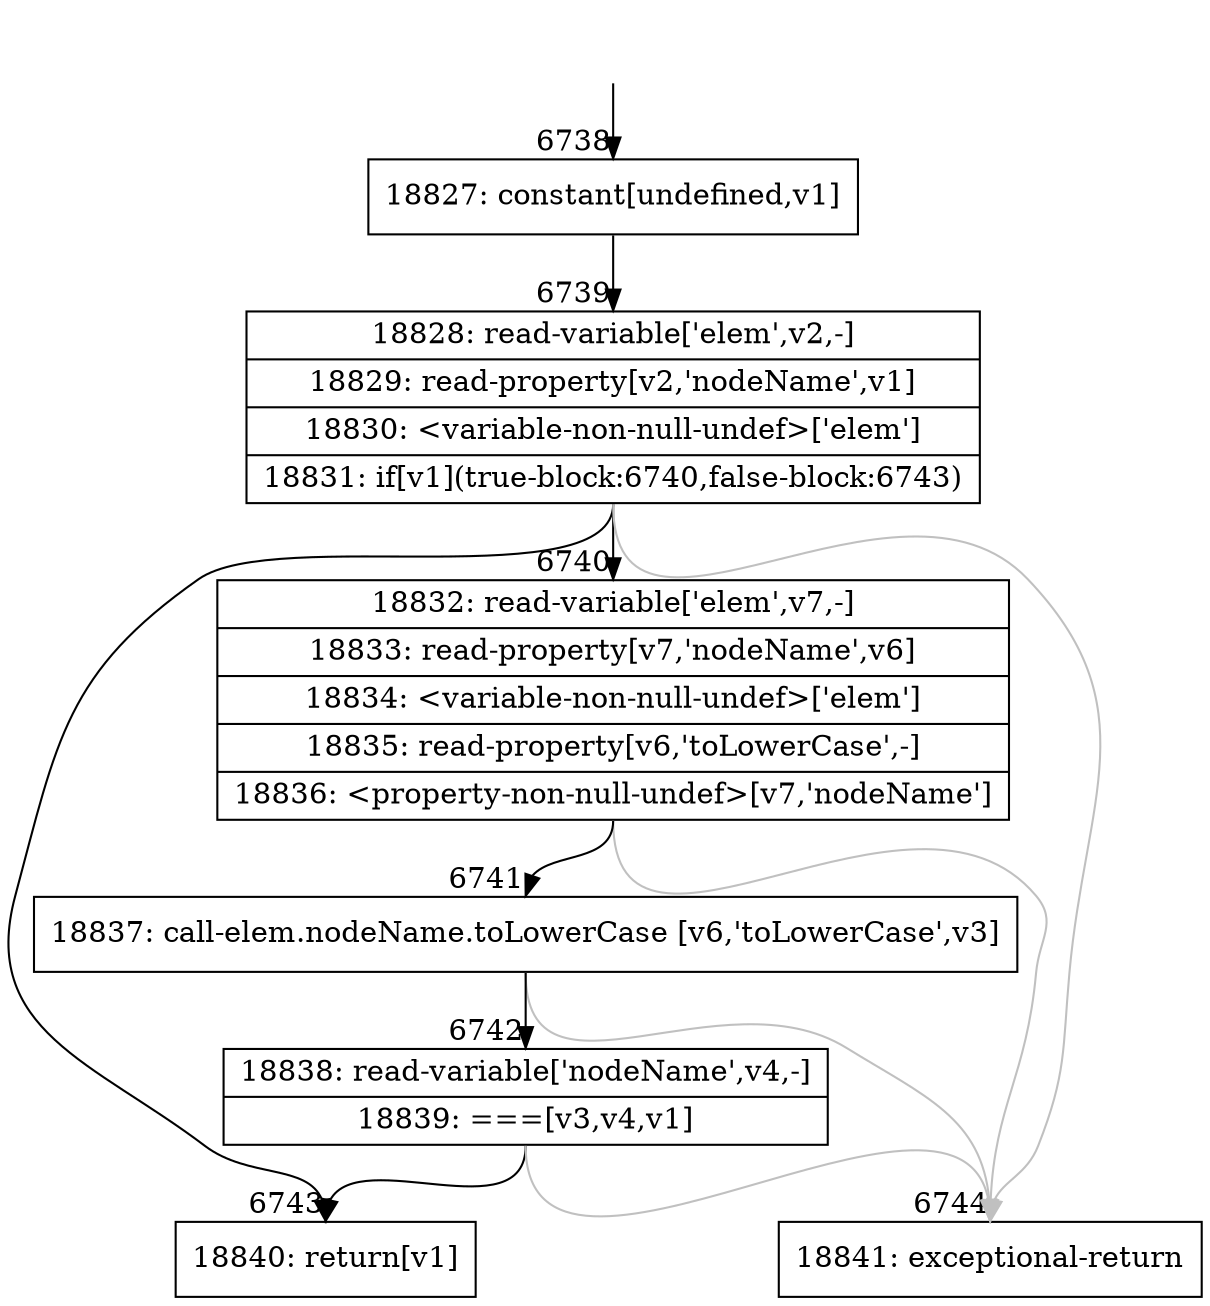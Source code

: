 digraph {
rankdir="TD"
BB_entry520[shape=none,label=""];
BB_entry520 -> BB6738 [tailport=s, headport=n, headlabel="    6738"]
BB6738 [shape=record label="{18827: constant[undefined,v1]}" ] 
BB6738 -> BB6739 [tailport=s, headport=n, headlabel="      6739"]
BB6739 [shape=record label="{18828: read-variable['elem',v2,-]|18829: read-property[v2,'nodeName',v1]|18830: \<variable-non-null-undef\>['elem']|18831: if[v1](true-block:6740,false-block:6743)}" ] 
BB6739 -> BB6743 [tailport=s, headport=n, headlabel="      6743"]
BB6739 -> BB6740 [tailport=s, headport=n, headlabel="      6740"]
BB6739 -> BB6744 [tailport=s, headport=n, color=gray, headlabel="      6744"]
BB6740 [shape=record label="{18832: read-variable['elem',v7,-]|18833: read-property[v7,'nodeName',v6]|18834: \<variable-non-null-undef\>['elem']|18835: read-property[v6,'toLowerCase',-]|18836: \<property-non-null-undef\>[v7,'nodeName']}" ] 
BB6740 -> BB6741 [tailport=s, headport=n, headlabel="      6741"]
BB6740 -> BB6744 [tailport=s, headport=n, color=gray]
BB6741 [shape=record label="{18837: call-elem.nodeName.toLowerCase [v6,'toLowerCase',v3]}" ] 
BB6741 -> BB6742 [tailport=s, headport=n, headlabel="      6742"]
BB6741 -> BB6744 [tailport=s, headport=n, color=gray]
BB6742 [shape=record label="{18838: read-variable['nodeName',v4,-]|18839: ===[v3,v4,v1]}" ] 
BB6742 -> BB6743 [tailport=s, headport=n]
BB6742 -> BB6744 [tailport=s, headport=n, color=gray]
BB6743 [shape=record label="{18840: return[v1]}" ] 
BB6744 [shape=record label="{18841: exceptional-return}" ] 
//#$~ 5373
}
